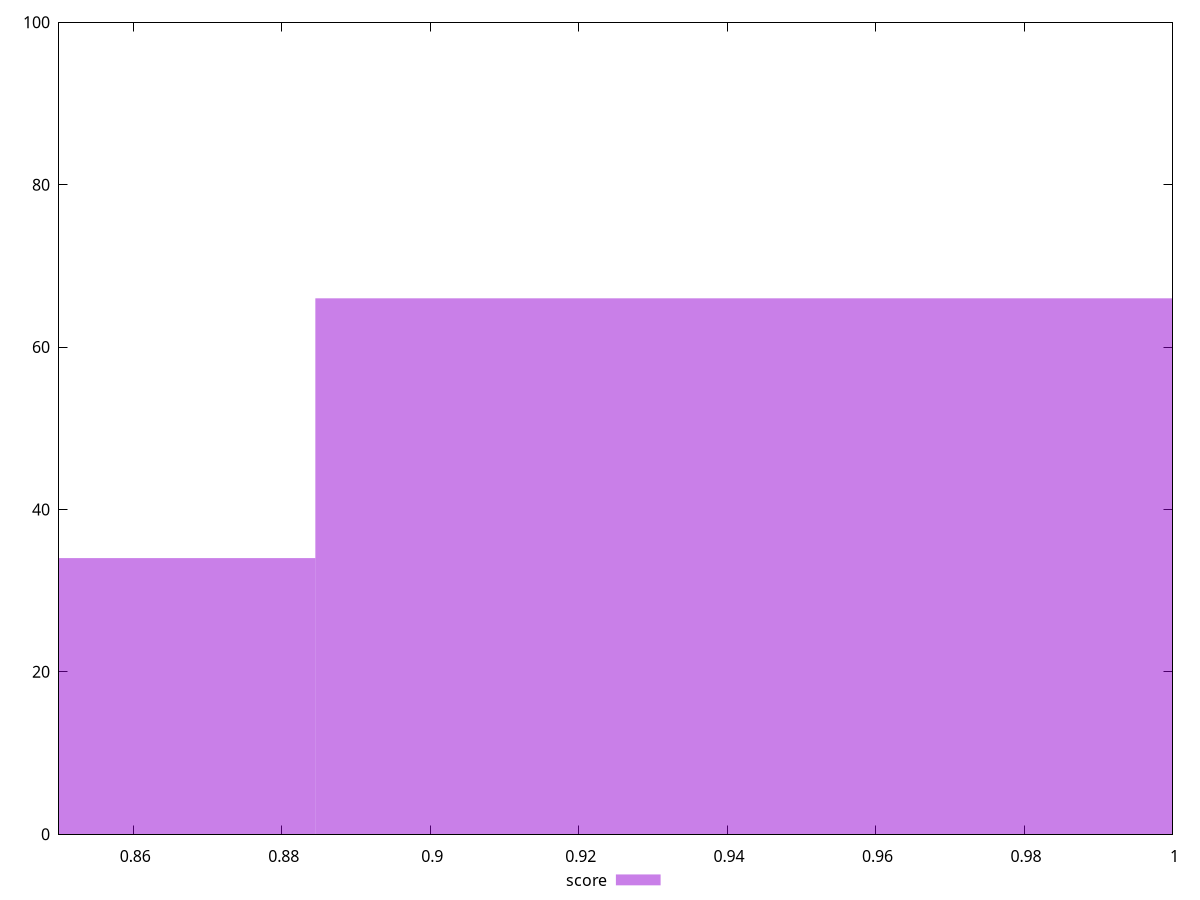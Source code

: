 reset

$score <<EOF
0.9525719568839441 66
0.8164902487576664 34
EOF

set key outside below
set boxwidth 0.13608170812627773
set xrange [0.85:1]
set yrange [0:100]
set trange [0:100]
set style fill transparent solid 0.5 noborder
set terminal svg size 640, 490 enhanced background rgb 'white'
set output "report_00015_2021-02-09T16-11-33.973Z/unminified-css/samples/pages/score/histogram.svg"

plot $score title "score" with boxes

reset
